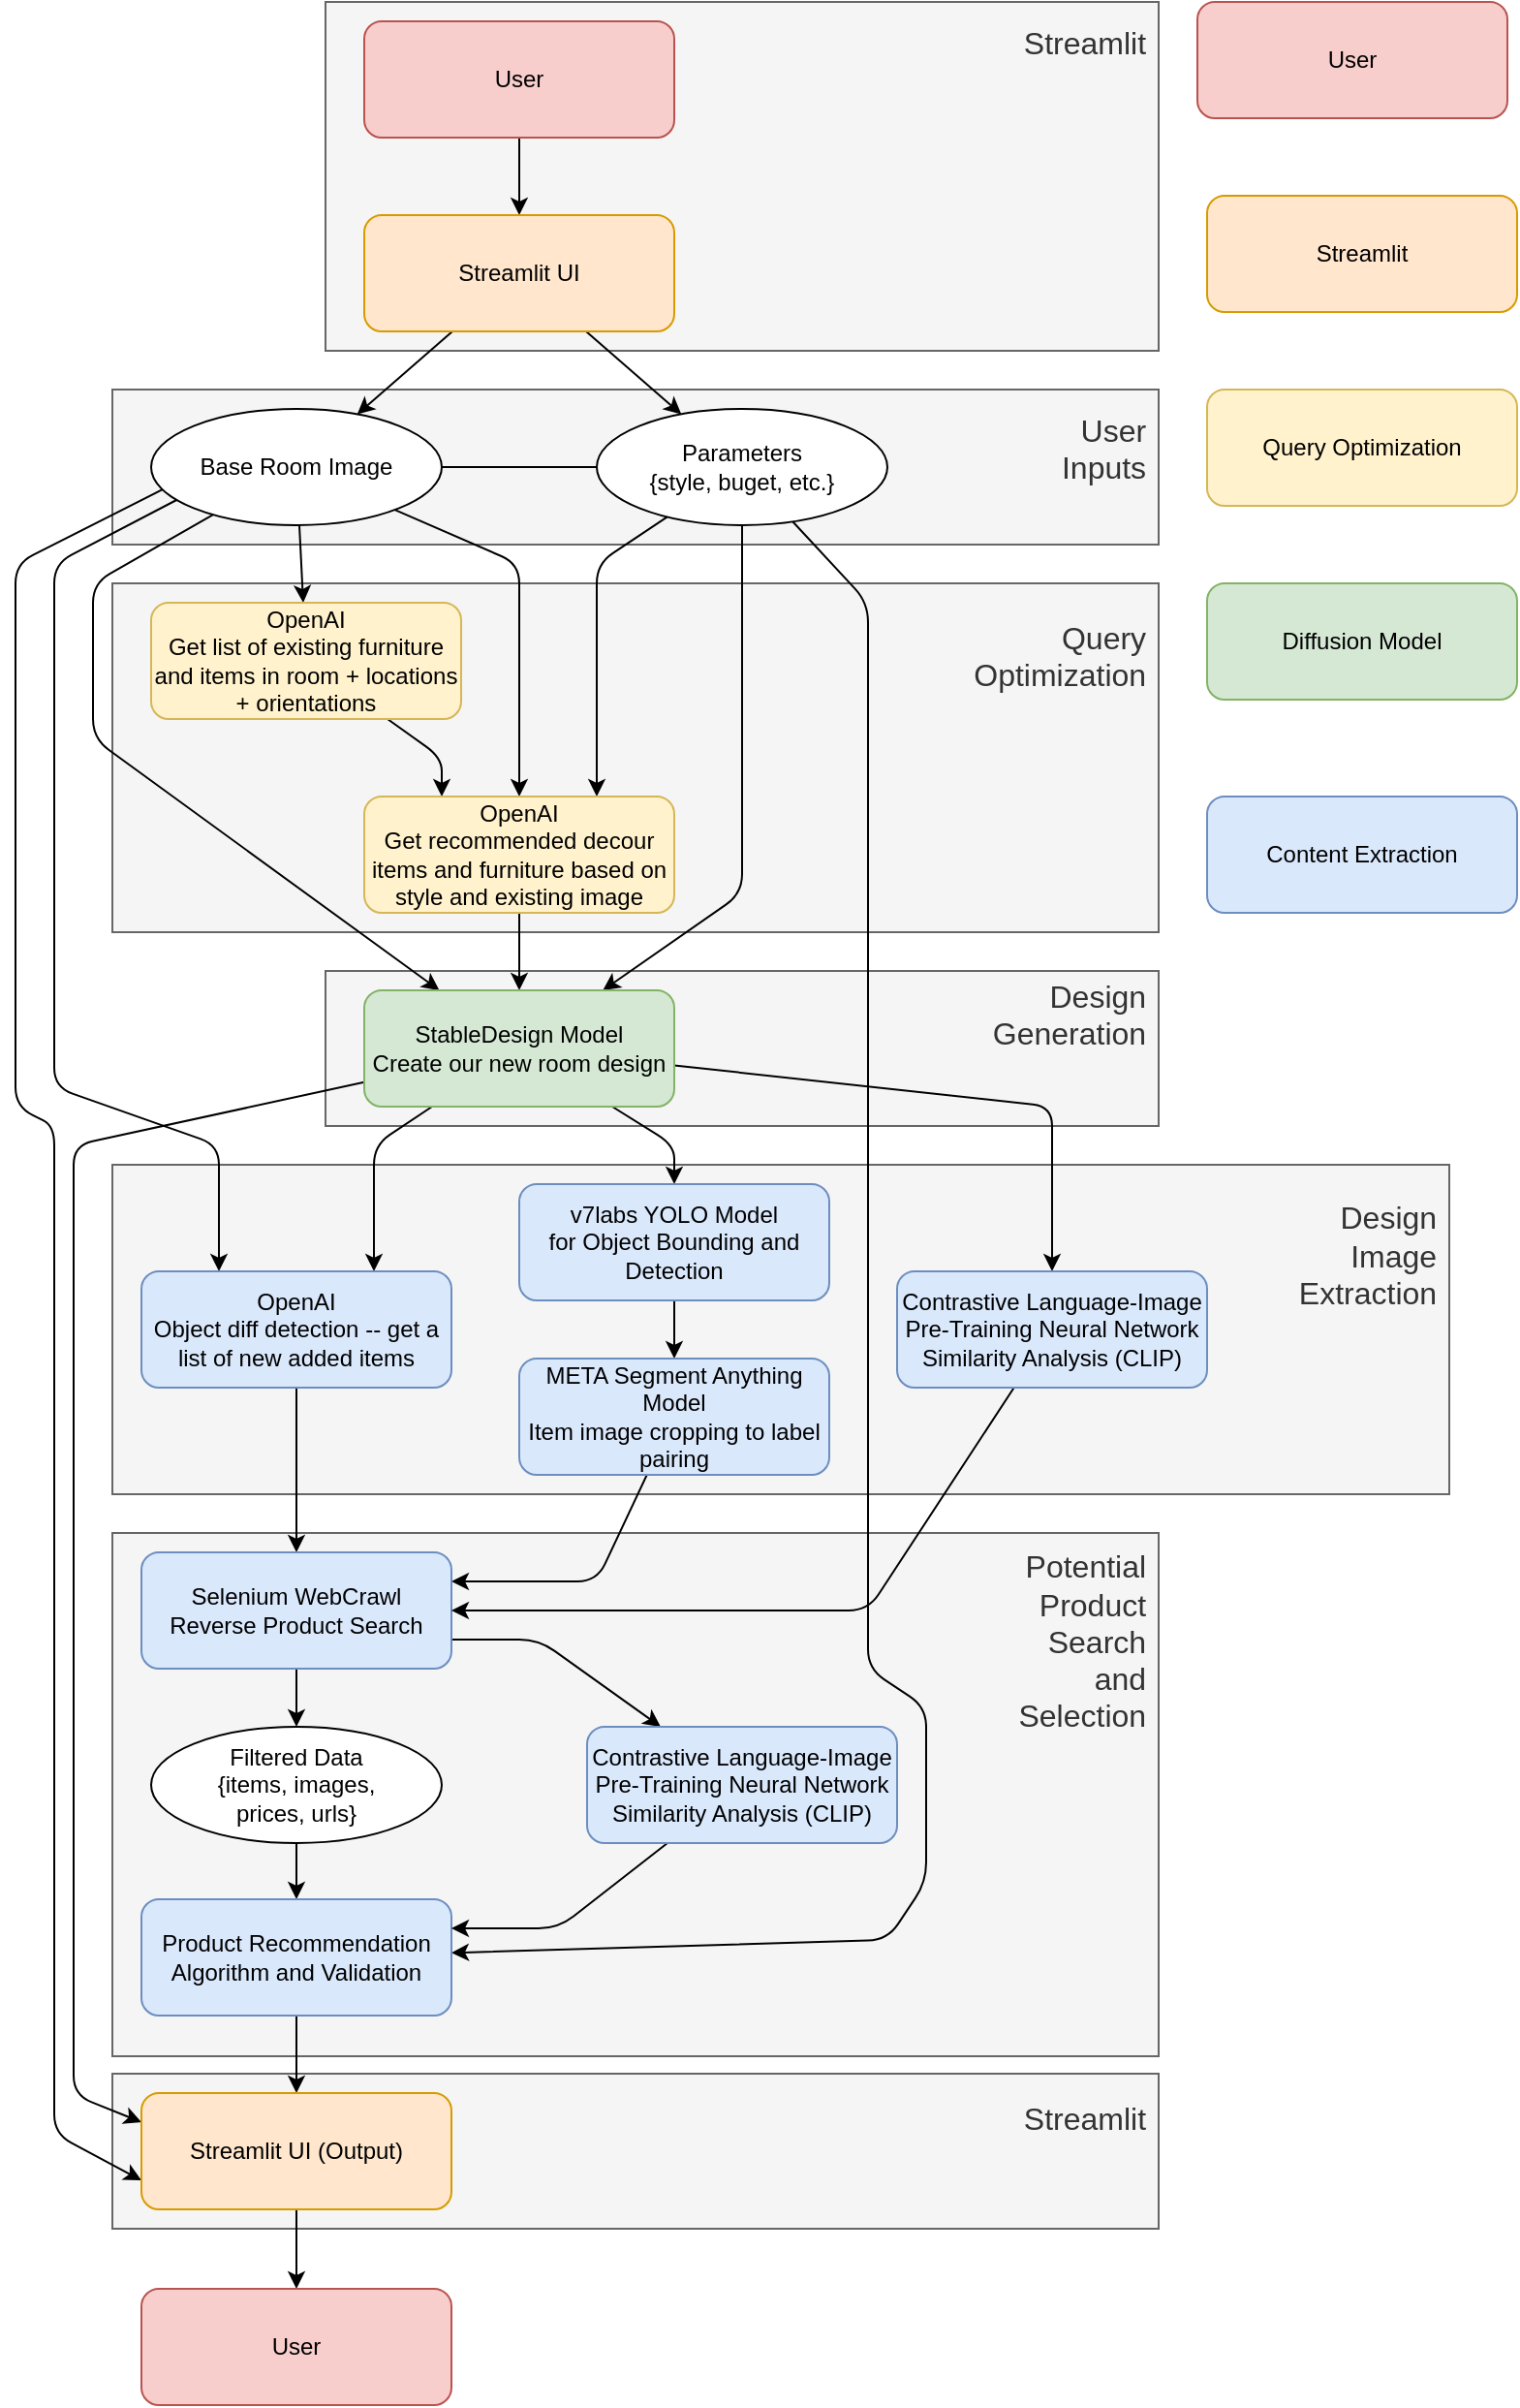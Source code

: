 <mxfile scale="1" border="3">
    <diagram id="mi7N9GJhdiMdUrGBSjW2" name="Page-1">
        <mxGraphModel dx="1094" dy="787" grid="1" gridSize="10" guides="1" tooltips="1" connect="1" arrows="1" fold="1" page="1" pageScale="1" pageWidth="827" pageHeight="1169" math="0" shadow="0">
            <root>
                <mxCell id="0"/>
                <mxCell id="1" parent="0"/>
                <mxCell id="134" value="&lt;div&gt;&lt;span style=&quot;font-size: 16px;&quot;&gt;User&amp;nbsp;&lt;/span&gt;&lt;/div&gt;&lt;div&gt;&lt;span style=&quot;font-size: 16px;&quot;&gt;Inputs&amp;nbsp;&lt;/span&gt;&lt;/div&gt;&lt;div&gt;&lt;span style=&quot;font-size: 16px;&quot;&gt;&lt;br&gt;&lt;/span&gt;&lt;/div&gt;" style="whiteSpace=wrap;html=1;align=right;fillColor=#f5f5f5;strokeColor=#666666;fontColor=#333333;" parent="1" vertex="1">
                    <mxGeometry x="190" y="230" width="540" height="80" as="geometry"/>
                </mxCell>
                <mxCell id="133" value="&lt;span style=&quot;font-size: 16px;&quot;&gt;Streamlit&amp;nbsp;&lt;/span&gt;&lt;div&gt;&lt;font style=&quot;font-size: 16px;&quot;&gt;&lt;br&gt;&lt;/font&gt;&lt;/div&gt;&lt;div&gt;&lt;br&gt;&lt;/div&gt;" style="whiteSpace=wrap;html=1;align=right;fillColor=#f5f5f5;strokeColor=#666666;fontColor=#333333;" parent="1" vertex="1">
                    <mxGeometry x="190" y="1099" width="540" height="80" as="geometry"/>
                </mxCell>
                <mxCell id="132" value="&lt;span style=&quot;font-size: 16px;&quot;&gt;Design&amp;nbsp;&lt;/span&gt;&lt;div&gt;&lt;span style=&quot;font-size: 16px;&quot;&gt;Image&amp;nbsp;&lt;/span&gt;&lt;/div&gt;&lt;div&gt;&lt;span style=&quot;font-size: 16px;&quot;&gt;Extraction&amp;nbsp;&lt;/span&gt;&lt;/div&gt;&lt;div&gt;&lt;span style=&quot;font-size: 16px;&quot;&gt;&lt;br&gt;&lt;/span&gt;&lt;/div&gt;&lt;div&gt;&lt;span style=&quot;font-size: 16px;&quot;&gt;&lt;br&gt;&lt;/span&gt;&lt;/div&gt;&lt;div&gt;&lt;span style=&quot;font-size: 16px;&quot;&gt;&lt;br&gt;&lt;/span&gt;&lt;/div&gt;&lt;div&gt;&lt;span style=&quot;font-size: 16px;&quot;&gt;&lt;br&gt;&lt;/span&gt;&lt;/div&gt;" style="whiteSpace=wrap;html=1;align=right;fillColor=#f5f5f5;strokeColor=#666666;fontColor=#333333;" parent="1" vertex="1">
                    <mxGeometry x="190" y="630" width="690" height="170" as="geometry"/>
                </mxCell>
                <mxCell id="131" value="&lt;div&gt;&lt;span style=&quot;font-size: 16px;&quot;&gt;Design&amp;nbsp;&lt;/span&gt;&lt;/div&gt;&lt;div&gt;&lt;span style=&quot;font-size: 16px;&quot;&gt;Generation&amp;nbsp;&lt;/span&gt;&lt;/div&gt;&lt;div&gt;&lt;font style=&quot;font-size: 13px;&quot;&gt;&amp;nbsp; &amp;nbsp;&lt;/font&gt;&lt;/div&gt;&lt;div&gt;&lt;span style=&quot;font-size: 16px;&quot;&gt;&lt;br&gt;&lt;/span&gt;&lt;/div&gt;" style="whiteSpace=wrap;html=1;align=right;fillColor=#f5f5f5;strokeColor=#666666;fontColor=#333333;" parent="1" vertex="1">
                    <mxGeometry x="300" y="530" width="430" height="80" as="geometry"/>
                </mxCell>
                <mxCell id="125" value="&lt;span style=&quot;font-size: 16px;&quot;&gt;Potential&amp;nbsp;&lt;/span&gt;&lt;div&gt;&lt;span style=&quot;font-size: 16px;&quot;&gt;Product&amp;nbsp;&lt;/span&gt;&lt;div&gt;&lt;span style=&quot;font-size: 16px;&quot;&gt;Search&amp;nbsp;&lt;/span&gt;&lt;div&gt;&lt;div&gt;&lt;font style=&quot;font-size: 16px;&quot;&gt;and&amp;nbsp;&lt;/font&gt;&lt;/div&gt;&lt;div&gt;&lt;font style=&quot;font-size: 16px;&quot;&gt;Selection&amp;nbsp;&lt;/font&gt;&lt;/div&gt;&lt;div&gt;&lt;font style=&quot;font-size: 16px;&quot;&gt;&lt;br&gt;&lt;/font&gt;&lt;/div&gt;&lt;div&gt;&lt;font style=&quot;font-size: 16px;&quot;&gt;&lt;br&gt;&lt;/font&gt;&lt;/div&gt;&lt;div&gt;&lt;br&gt;&lt;/div&gt;&lt;div&gt;&lt;font style=&quot;font-size: 16px;&quot;&gt;&lt;br&gt;&lt;/font&gt;&lt;/div&gt;&lt;div&gt;&lt;font style=&quot;font-size: 16px;&quot;&gt;&lt;br&gt;&lt;/font&gt;&lt;/div&gt;&lt;div&gt;&lt;font style=&quot;font-size: 16px;&quot;&gt;&lt;br&gt;&lt;/font&gt;&lt;/div&gt;&lt;div&gt;&lt;font style=&quot;font-size: 16px;&quot;&gt;&lt;br&gt;&lt;/font&gt;&lt;/div&gt;&lt;div&gt;&lt;br&gt;&lt;/div&gt;&lt;div&gt;&lt;br&gt;&lt;/div&gt;&lt;/div&gt;&lt;/div&gt;&lt;/div&gt;" style="whiteSpace=wrap;html=1;align=right;fillColor=#f5f5f5;strokeColor=#666666;fontColor=#333333;" parent="1" vertex="1">
                    <mxGeometry x="190" y="820" width="540" height="270" as="geometry"/>
                </mxCell>
                <mxCell id="124" value="&lt;span style=&quot;font-size: 16px;&quot;&gt;Streamlit&amp;nbsp;&lt;/span&gt;&lt;br&gt;&lt;div&gt;&lt;font style=&quot;font-size: 16px;&quot;&gt;&lt;br&gt;&lt;/font&gt;&lt;/div&gt;&lt;div&gt;&lt;font style=&quot;font-size: 27px;&quot;&gt;&lt;br&gt;&lt;/font&gt;&lt;/div&gt;&lt;div&gt;&lt;font style=&quot;font-size: 16px;&quot;&gt;&lt;br&gt;&lt;/font&gt;&lt;/div&gt;&lt;div&gt;&lt;font style=&quot;font-size: 16px;&quot;&gt;&lt;br&gt;&lt;/font&gt;&lt;/div&gt;&lt;div&gt;&lt;br&gt;&lt;/div&gt;&lt;div&gt;&lt;font style=&quot;font-size: 16px;&quot;&gt;&lt;br&gt;&lt;/font&gt;&lt;/div&gt;&lt;div&gt;&lt;br&gt;&lt;/div&gt;" style="whiteSpace=wrap;html=1;align=right;fillColor=#f5f5f5;strokeColor=#666666;fontColor=#333333;" parent="1" vertex="1">
                    <mxGeometry x="300" y="30" width="430" height="180" as="geometry"/>
                </mxCell>
                <mxCell id="123" value="&lt;font style=&quot;font-size: 16px;&quot;&gt;Query&amp;nbsp;&lt;/font&gt;&lt;div&gt;&lt;font style=&quot;font-size: 16px;&quot;&gt;Optimization&amp;nbsp;&lt;/font&gt;&lt;/div&gt;&lt;div&gt;&lt;font style=&quot;font-size: 16px;&quot;&gt;&lt;br&gt;&lt;/font&gt;&lt;/div&gt;&lt;div&gt;&lt;font style=&quot;font-size: 16px;&quot;&gt;&lt;br&gt;&lt;/font&gt;&lt;/div&gt;&lt;div&gt;&lt;font style=&quot;font-size: 16px;&quot;&gt;&lt;br&gt;&lt;/font&gt;&lt;/div&gt;&lt;div&gt;&lt;br&gt;&lt;/div&gt;&lt;div&gt;&lt;font style=&quot;font-size: 16px;&quot;&gt;&lt;br&gt;&lt;/font&gt;&lt;/div&gt;&lt;div&gt;&lt;br&gt;&lt;/div&gt;" style="whiteSpace=wrap;html=1;align=right;fillColor=#f5f5f5;strokeColor=#666666;fontColor=#333333;" parent="1" vertex="1">
                    <mxGeometry x="190" y="330" width="540" height="180" as="geometry"/>
                </mxCell>
                <mxCell id="91" style="edgeStyle=none;html=1;endArrow=none;endFill=0;" parent="1" source="23" target="88" edge="1">
                    <mxGeometry relative="1" as="geometry"/>
                </mxCell>
                <mxCell id="95" style="edgeStyle=none;html=1;entryX=0.75;entryY=0;entryDx=0;entryDy=0;" parent="1" source="23" target="94" edge="1">
                    <mxGeometry relative="1" as="geometry">
                        <Array as="points">
                            <mxPoint x="440" y="320"/>
                        </Array>
                    </mxGeometry>
                </mxCell>
                <mxCell id="99" style="edgeStyle=none;html=1;" parent="1" source="23" target="97" edge="1">
                    <mxGeometry relative="1" as="geometry">
                        <Array as="points">
                            <mxPoint x="515" y="490"/>
                        </Array>
                    </mxGeometry>
                </mxCell>
                <mxCell id="118" style="edgeStyle=none;html=1;" parent="1" source="23" target="116" edge="1">
                    <mxGeometry relative="1" as="geometry">
                        <Array as="points">
                            <mxPoint x="580" y="340"/>
                            <mxPoint x="580" y="890"/>
                            <mxPoint x="610" y="910"/>
                            <mxPoint x="610" y="1000"/>
                            <mxPoint x="590" y="1030"/>
                        </Array>
                    </mxGeometry>
                </mxCell>
                <mxCell id="23" value="Parameters&lt;div&gt;{style, buget, etc.}&lt;/div&gt;" style="ellipse;whiteSpace=wrap;html=1;" parent="1" vertex="1">
                    <mxGeometry x="440" y="240" width="150" height="60" as="geometry"/>
                </mxCell>
                <mxCell id="86" style="edgeStyle=none;html=1;" parent="1" source="84" target="85" edge="1">
                    <mxGeometry relative="1" as="geometry"/>
                </mxCell>
                <mxCell id="84" value="User" style="rounded=1;whiteSpace=wrap;html=1;fillColor=#f8cecc;strokeColor=#b85450;" parent="1" vertex="1">
                    <mxGeometry x="320" y="40" width="160" height="60" as="geometry"/>
                </mxCell>
                <mxCell id="89" style="edgeStyle=none;html=1;" parent="1" source="85" target="88" edge="1">
                    <mxGeometry relative="1" as="geometry"/>
                </mxCell>
                <mxCell id="90" style="edgeStyle=none;html=1;" parent="1" source="85" target="23" edge="1">
                    <mxGeometry relative="1" as="geometry"/>
                </mxCell>
                <mxCell id="85" value="Streamlit UI" style="rounded=1;whiteSpace=wrap;html=1;fillColor=#ffe6cc;strokeColor=#d79b00;" parent="1" vertex="1">
                    <mxGeometry x="320" y="140" width="160" height="60" as="geometry"/>
                </mxCell>
                <mxCell id="93" style="edgeStyle=none;html=1;" parent="1" source="88" target="92" edge="1">
                    <mxGeometry relative="1" as="geometry"/>
                </mxCell>
                <mxCell id="100" style="edgeStyle=none;html=1;" parent="1" source="88" target="97" edge="1">
                    <mxGeometry relative="1" as="geometry">
                        <Array as="points">
                            <mxPoint x="180" y="330"/>
                            <mxPoint x="180" y="410"/>
                        </Array>
                    </mxGeometry>
                </mxCell>
                <mxCell id="101" style="edgeStyle=none;html=1;" parent="1" source="88" target="94" edge="1">
                    <mxGeometry relative="1" as="geometry">
                        <Array as="points">
                            <mxPoint x="400" y="320"/>
                        </Array>
                    </mxGeometry>
                </mxCell>
                <mxCell id="105" style="edgeStyle=none;html=1;exitX=0.113;exitY=0.75;exitDx=0;exitDy=0;exitPerimeter=0;entryX=0.25;entryY=0;entryDx=0;entryDy=0;" parent="1" source="88" target="102" edge="1">
                    <mxGeometry relative="1" as="geometry">
                        <Array as="points">
                            <mxPoint x="160" y="320"/>
                            <mxPoint x="160" y="590"/>
                            <mxPoint x="245" y="620"/>
                        </Array>
                    </mxGeometry>
                </mxCell>
                <mxCell id="122" style="edgeStyle=none;html=1;entryX=0;entryY=0.75;entryDx=0;entryDy=0;exitX=0.047;exitY=0.683;exitDx=0;exitDy=0;exitPerimeter=0;" parent="1" source="88" target="119" edge="1">
                    <mxGeometry relative="1" as="geometry">
                        <Array as="points">
                            <mxPoint x="140" y="320"/>
                            <mxPoint x="140" y="600"/>
                            <mxPoint x="160" y="610"/>
                            <mxPoint x="160" y="1130"/>
                        </Array>
                    </mxGeometry>
                </mxCell>
                <mxCell id="88" value="Base Room Image" style="ellipse;whiteSpace=wrap;html=1;" parent="1" vertex="1">
                    <mxGeometry x="210" y="240" width="150" height="60" as="geometry"/>
                </mxCell>
                <mxCell id="96" style="edgeStyle=none;html=1;entryX=0.25;entryY=0;entryDx=0;entryDy=0;" parent="1" source="92" target="94" edge="1">
                    <mxGeometry relative="1" as="geometry">
                        <Array as="points">
                            <mxPoint x="360" y="420"/>
                        </Array>
                    </mxGeometry>
                </mxCell>
                <mxCell id="92" value="OpenAI&lt;div&gt;Get list of existing furniture and items in room + locations + orientations&lt;/div&gt;" style="rounded=1;whiteSpace=wrap;html=1;fillColor=#fff2cc;strokeColor=#d6b656;" parent="1" vertex="1">
                    <mxGeometry x="210" y="340" width="160" height="60" as="geometry"/>
                </mxCell>
                <mxCell id="98" style="edgeStyle=none;html=1;" parent="1" source="94" target="97" edge="1">
                    <mxGeometry relative="1" as="geometry"/>
                </mxCell>
                <mxCell id="94" value="OpenAI&lt;div&gt;Get recommended decour items and furniture based on style and existing image&lt;/div&gt;" style="rounded=1;whiteSpace=wrap;html=1;fillColor=#fff2cc;strokeColor=#d6b656;" parent="1" vertex="1">
                    <mxGeometry x="320" y="440" width="160" height="60" as="geometry"/>
                </mxCell>
                <mxCell id="104" style="edgeStyle=none;html=1;entryX=0.75;entryY=0;entryDx=0;entryDy=0;" parent="1" source="97" target="102" edge="1">
                    <mxGeometry relative="1" as="geometry">
                        <Array as="points">
                            <mxPoint x="325" y="620"/>
                        </Array>
                    </mxGeometry>
                </mxCell>
                <mxCell id="106" style="edgeStyle=none;html=1;entryX=0.5;entryY=0;entryDx=0;entryDy=0;" parent="1" source="97" target="103" edge="1">
                    <mxGeometry relative="1" as="geometry">
                        <Array as="points">
                            <mxPoint x="480" y="620"/>
                        </Array>
                    </mxGeometry>
                </mxCell>
                <mxCell id="121" style="edgeStyle=none;html=1;entryX=0;entryY=0.25;entryDx=0;entryDy=0;" parent="1" source="97" target="119" edge="1">
                    <mxGeometry relative="1" as="geometry">
                        <Array as="points">
                            <mxPoint x="170" y="620"/>
                            <mxPoint x="170" y="1110"/>
                        </Array>
                    </mxGeometry>
                </mxCell>
                <mxCell id="141" style="edgeStyle=none;html=1;" parent="1" source="97" target="138" edge="1">
                    <mxGeometry relative="1" as="geometry">
                        <Array as="points">
                            <mxPoint x="675" y="600"/>
                        </Array>
                    </mxGeometry>
                </mxCell>
                <mxCell id="97" value="StableDesign Model&lt;div&gt;Create our new room design&lt;/div&gt;" style="rounded=1;whiteSpace=wrap;html=1;fillColor=#d5e8d4;strokeColor=#82b366;" parent="1" vertex="1">
                    <mxGeometry x="320" y="540" width="160" height="60" as="geometry"/>
                </mxCell>
                <mxCell id="126" style="edgeStyle=none;html=1;" parent="1" source="102" target="111" edge="1">
                    <mxGeometry relative="1" as="geometry"/>
                </mxCell>
                <mxCell id="102" value="OpenAI&lt;div&gt;Object diff detection -- get a list of new added items&lt;/div&gt;" style="rounded=1;whiteSpace=wrap;html=1;fillColor=#dae8fc;strokeColor=#6c8ebf;" parent="1" vertex="1">
                    <mxGeometry x="205" y="685" width="160" height="60" as="geometry"/>
                </mxCell>
                <mxCell id="108" style="edgeStyle=none;html=1;" parent="1" source="103" target="107" edge="1">
                    <mxGeometry relative="1" as="geometry"/>
                </mxCell>
                <mxCell id="103" value="&lt;div&gt;&lt;span style=&quot;background-color: transparent;&quot;&gt;v7labs YOLO Model&lt;/span&gt;&lt;/div&gt;&lt;div&gt;&lt;span style=&quot;background-color: transparent;&quot;&gt;for Object Bounding and Detection&lt;/span&gt;&lt;/div&gt;" style="rounded=1;whiteSpace=wrap;html=1;fillColor=#dae8fc;strokeColor=#6c8ebf;" parent="1" vertex="1">
                    <mxGeometry x="400" y="640" width="160" height="60" as="geometry"/>
                </mxCell>
                <mxCell id="112" style="edgeStyle=none;html=1;entryX=1;entryY=0.25;entryDx=0;entryDy=0;" parent="1" source="107" target="111" edge="1">
                    <mxGeometry relative="1" as="geometry">
                        <Array as="points">
                            <mxPoint x="440" y="845"/>
                        </Array>
                    </mxGeometry>
                </mxCell>
                <mxCell id="107" value="&lt;div&gt;&lt;span style=&quot;background-color: transparent;&quot;&gt;META Segment Anything Model&lt;/span&gt;&lt;/div&gt;&lt;div&gt;&lt;span style=&quot;background-color: transparent;&quot;&gt;Item image cropping&amp;nbsp;&lt;/span&gt;&lt;span style=&quot;background-color: transparent;&quot;&gt;to&amp;nbsp;&lt;/span&gt;&lt;span style=&quot;background-color: transparent;&quot;&gt;label pairing&lt;/span&gt;&lt;/div&gt;&lt;div&gt;&lt;/div&gt;" style="rounded=1;whiteSpace=wrap;html=1;fillColor=#dae8fc;strokeColor=#6c8ebf;" parent="1" vertex="1">
                    <mxGeometry x="400" y="730" width="160" height="60" as="geometry"/>
                </mxCell>
                <mxCell id="115" style="edgeStyle=none;html=1;" parent="1" source="111" target="114" edge="1">
                    <mxGeometry relative="1" as="geometry"/>
                </mxCell>
                <mxCell id="136" style="edgeStyle=none;html=1;exitX=1;exitY=0.75;exitDx=0;exitDy=0;" parent="1" source="111" target="135" edge="1">
                    <mxGeometry relative="1" as="geometry">
                        <Array as="points">
                            <mxPoint x="410" y="875"/>
                        </Array>
                    </mxGeometry>
                </mxCell>
                <mxCell id="111" value="&lt;div&gt;Selenium WebCrawl&lt;/div&gt;Reverse Product Search&lt;div&gt;&lt;/div&gt;" style="rounded=1;whiteSpace=wrap;html=1;fillColor=#dae8fc;strokeColor=#6c8ebf;" parent="1" vertex="1">
                    <mxGeometry x="205" y="830" width="160" height="60" as="geometry"/>
                </mxCell>
                <mxCell id="117" style="edgeStyle=none;html=1;" parent="1" source="114" target="116" edge="1">
                    <mxGeometry relative="1" as="geometry"/>
                </mxCell>
                <mxCell id="114" value="Filtered Data&lt;div&gt;{items, images,&lt;/div&gt;&lt;div&gt;prices, urls}&lt;/div&gt;" style="ellipse;whiteSpace=wrap;html=1;" parent="1" vertex="1">
                    <mxGeometry x="210" y="920" width="150" height="60" as="geometry"/>
                </mxCell>
                <mxCell id="120" style="edgeStyle=none;html=1;" parent="1" source="116" target="119" edge="1">
                    <mxGeometry relative="1" as="geometry"/>
                </mxCell>
                <mxCell id="116" value="Product Recommendation Algorithm and Validation&lt;div&gt;&lt;/div&gt;&lt;div&gt;&lt;/div&gt;" style="rounded=1;whiteSpace=wrap;html=1;fillColor=#dae8fc;strokeColor=#6c8ebf;" parent="1" vertex="1">
                    <mxGeometry x="205" y="1009" width="160" height="60" as="geometry"/>
                </mxCell>
                <mxCell id="145" style="edgeStyle=none;html=1;" parent="1" source="119" target="144" edge="1">
                    <mxGeometry relative="1" as="geometry"/>
                </mxCell>
                <mxCell id="119" value="Streamlit UI (Output)&lt;div&gt;&lt;/div&gt;&lt;div&gt;&lt;/div&gt;" style="rounded=1;whiteSpace=wrap;html=1;fillColor=#ffe6cc;strokeColor=#d79b00;" parent="1" vertex="1">
                    <mxGeometry x="205" y="1109" width="160" height="60" as="geometry"/>
                </mxCell>
                <mxCell id="127" value="Streamlit" style="rounded=1;whiteSpace=wrap;html=1;fillColor=#ffe6cc;strokeColor=#d79b00;" parent="1" vertex="1">
                    <mxGeometry x="755" y="130" width="160" height="60" as="geometry"/>
                </mxCell>
                <mxCell id="128" value="Query Optimization" style="rounded=1;whiteSpace=wrap;html=1;fillColor=#fff2cc;strokeColor=#d6b656;" parent="1" vertex="1">
                    <mxGeometry x="755" y="230" width="160" height="60" as="geometry"/>
                </mxCell>
                <mxCell id="129" value="User" style="rounded=1;whiteSpace=wrap;html=1;fillColor=#f8cecc;strokeColor=#b85450;" parent="1" vertex="1">
                    <mxGeometry x="750" y="30" width="160" height="60" as="geometry"/>
                </mxCell>
                <mxCell id="130" value="Diffusion Model" style="rounded=1;whiteSpace=wrap;html=1;fillColor=#d5e8d4;strokeColor=#82b366;" parent="1" vertex="1">
                    <mxGeometry x="755" y="330" width="160" height="60" as="geometry"/>
                </mxCell>
                <mxCell id="137" style="edgeStyle=none;html=1;entryX=1;entryY=0.25;entryDx=0;entryDy=0;" parent="1" source="135" target="116" edge="1">
                    <mxGeometry relative="1" as="geometry">
                        <Array as="points">
                            <mxPoint x="420" y="1024"/>
                        </Array>
                    </mxGeometry>
                </mxCell>
                <mxCell id="135" value="Contrastive Language-Image Pre-Training Neural Network&lt;div&gt;Similarity Analysis (CLIP)&lt;/div&gt;" style="rounded=1;whiteSpace=wrap;html=1;fillColor=#dae8fc;strokeColor=#6c8ebf;" parent="1" vertex="1">
                    <mxGeometry x="435" y="920" width="160" height="60" as="geometry"/>
                </mxCell>
                <mxCell id="142" style="edgeStyle=none;html=1;" parent="1" source="138" target="111" edge="1">
                    <mxGeometry relative="1" as="geometry">
                        <Array as="points">
                            <mxPoint x="580" y="860"/>
                        </Array>
                    </mxGeometry>
                </mxCell>
                <mxCell id="138" value="Contrastive Language-Image Pre-Training Neural Network&lt;div&gt;Similarity Analysis (CLIP)&lt;/div&gt;" style="rounded=1;whiteSpace=wrap;html=1;fillColor=#dae8fc;strokeColor=#6c8ebf;" parent="1" vertex="1">
                    <mxGeometry x="595" y="685" width="160" height="60" as="geometry"/>
                </mxCell>
                <mxCell id="143" value="Content Extraction" style="rounded=1;whiteSpace=wrap;html=1;fillColor=#dae8fc;strokeColor=#6c8ebf;" parent="1" vertex="1">
                    <mxGeometry x="755" y="440" width="160" height="60" as="geometry"/>
                </mxCell>
                <mxCell id="144" value="User" style="rounded=1;whiteSpace=wrap;html=1;fillColor=#f8cecc;strokeColor=#b85450;" parent="1" vertex="1">
                    <mxGeometry x="205" y="1210" width="160" height="60" as="geometry"/>
                </mxCell>
            </root>
        </mxGraphModel>
    </diagram>
</mxfile>